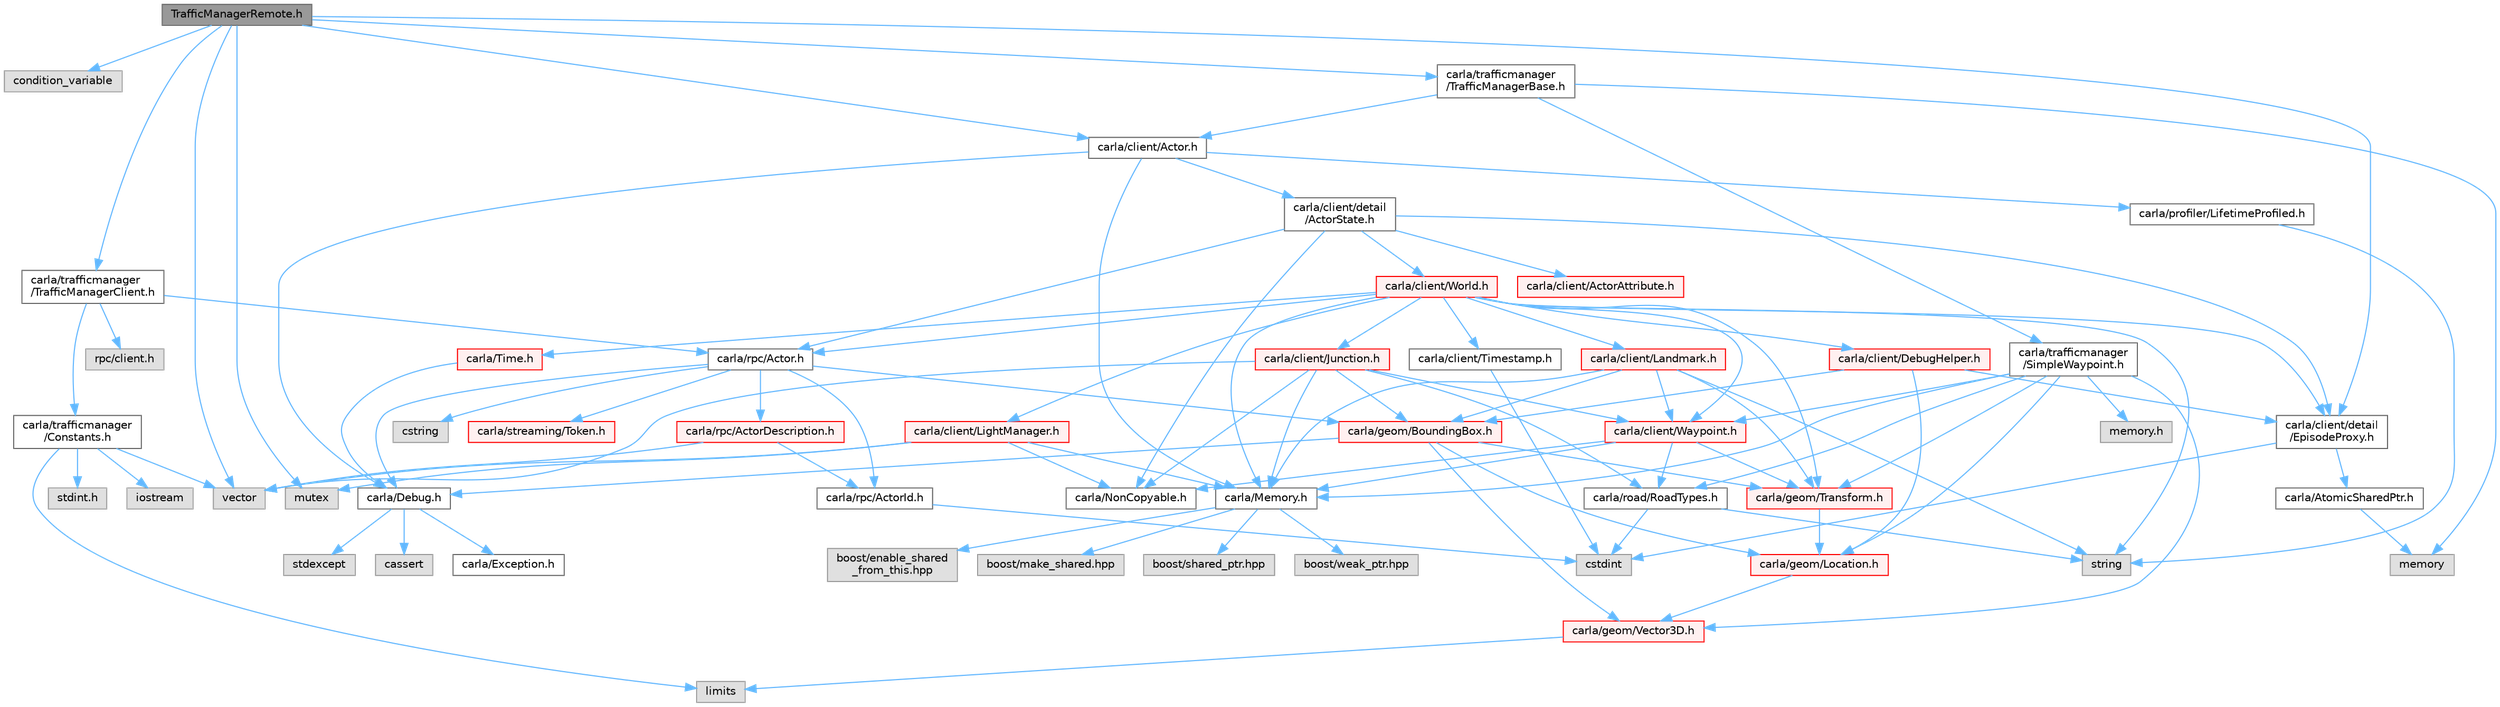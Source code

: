 digraph "TrafficManagerRemote.h"
{
 // INTERACTIVE_SVG=YES
 // LATEX_PDF_SIZE
  bgcolor="transparent";
  edge [fontname=Helvetica,fontsize=10,labelfontname=Helvetica,labelfontsize=10];
  node [fontname=Helvetica,fontsize=10,shape=box,height=0.2,width=0.4];
  Node1 [id="Node000001",label="TrafficManagerRemote.h",height=0.2,width=0.4,color="gray40", fillcolor="grey60", style="filled", fontcolor="black",tooltip=" "];
  Node1 -> Node2 [id="edge1_Node000001_Node000002",color="steelblue1",style="solid",tooltip=" "];
  Node2 [id="Node000002",label="condition_variable",height=0.2,width=0.4,color="grey60", fillcolor="#E0E0E0", style="filled",tooltip=" "];
  Node1 -> Node3 [id="edge2_Node000001_Node000003",color="steelblue1",style="solid",tooltip=" "];
  Node3 [id="Node000003",label="mutex",height=0.2,width=0.4,color="grey60", fillcolor="#E0E0E0", style="filled",tooltip=" "];
  Node1 -> Node4 [id="edge3_Node000001_Node000004",color="steelblue1",style="solid",tooltip=" "];
  Node4 [id="Node000004",label="vector",height=0.2,width=0.4,color="grey60", fillcolor="#E0E0E0", style="filled",tooltip=" "];
  Node1 -> Node5 [id="edge4_Node000001_Node000005",color="steelblue1",style="solid",tooltip=" "];
  Node5 [id="Node000005",label="carla/client/Actor.h",height=0.2,width=0.4,color="grey40", fillcolor="white", style="filled",URL="$da/d48/client_2Actor_8h.html",tooltip=" "];
  Node5 -> Node6 [id="edge5_Node000005_Node000006",color="steelblue1",style="solid",tooltip=" "];
  Node6 [id="Node000006",label="carla/Debug.h",height=0.2,width=0.4,color="grey40", fillcolor="white", style="filled",URL="$d4/deb/Debug_8h.html",tooltip=" "];
  Node6 -> Node7 [id="edge6_Node000006_Node000007",color="steelblue1",style="solid",tooltip=" "];
  Node7 [id="Node000007",label="carla/Exception.h",height=0.2,width=0.4,color="grey40", fillcolor="white", style="filled",URL="$d8/d8a/Exception_8h.html",tooltip=" "];
  Node6 -> Node8 [id="edge7_Node000006_Node000008",color="steelblue1",style="solid",tooltip=" "];
  Node8 [id="Node000008",label="stdexcept",height=0.2,width=0.4,color="grey60", fillcolor="#E0E0E0", style="filled",tooltip=" "];
  Node6 -> Node9 [id="edge8_Node000006_Node000009",color="steelblue1",style="solid",tooltip=" "];
  Node9 [id="Node000009",label="cassert",height=0.2,width=0.4,color="grey60", fillcolor="#E0E0E0", style="filled",tooltip=" "];
  Node5 -> Node10 [id="edge9_Node000005_Node000010",color="steelblue1",style="solid",tooltip=" "];
  Node10 [id="Node000010",label="carla/Memory.h",height=0.2,width=0.4,color="grey40", fillcolor="white", style="filled",URL="$de/d5c/Memory_8h.html",tooltip=" "];
  Node10 -> Node11 [id="edge10_Node000010_Node000011",color="steelblue1",style="solid",tooltip=" "];
  Node11 [id="Node000011",label="boost/enable_shared\l_from_this.hpp",height=0.2,width=0.4,color="grey60", fillcolor="#E0E0E0", style="filled",tooltip=" "];
  Node10 -> Node12 [id="edge11_Node000010_Node000012",color="steelblue1",style="solid",tooltip=" "];
  Node12 [id="Node000012",label="boost/make_shared.hpp",height=0.2,width=0.4,color="grey60", fillcolor="#E0E0E0", style="filled",tooltip=" "];
  Node10 -> Node13 [id="edge12_Node000010_Node000013",color="steelblue1",style="solid",tooltip=" "];
  Node13 [id="Node000013",label="boost/shared_ptr.hpp",height=0.2,width=0.4,color="grey60", fillcolor="#E0E0E0", style="filled",tooltip=" "];
  Node10 -> Node14 [id="edge13_Node000010_Node000014",color="steelblue1",style="solid",tooltip=" "];
  Node14 [id="Node000014",label="boost/weak_ptr.hpp",height=0.2,width=0.4,color="grey60", fillcolor="#E0E0E0", style="filled",tooltip=" "];
  Node5 -> Node15 [id="edge14_Node000005_Node000015",color="steelblue1",style="solid",tooltip=" "];
  Node15 [id="Node000015",label="carla/client/detail\l/ActorState.h",height=0.2,width=0.4,color="grey40", fillcolor="white", style="filled",URL="$d4/d22/client_2detail_2ActorState_8h.html",tooltip=" "];
  Node15 -> Node16 [id="edge15_Node000015_Node000016",color="steelblue1",style="solid",tooltip=" "];
  Node16 [id="Node000016",label="carla/NonCopyable.h",height=0.2,width=0.4,color="grey40", fillcolor="white", style="filled",URL="$d4/dd8/LibCarla_2source_2carla_2NonCopyable_8h.html",tooltip=" "];
  Node15 -> Node17 [id="edge16_Node000015_Node000017",color="steelblue1",style="solid",tooltip=" "];
  Node17 [id="Node000017",label="carla/client/World.h",height=0.2,width=0.4,color="red", fillcolor="#FFF0F0", style="filled",URL="$dd/d5b/World_8h.html",tooltip=" "];
  Node17 -> Node10 [id="edge17_Node000017_Node000010",color="steelblue1",style="solid",tooltip=" "];
  Node17 -> Node18 [id="edge18_Node000017_Node000018",color="steelblue1",style="solid",tooltip=" "];
  Node18 [id="Node000018",label="carla/Time.h",height=0.2,width=0.4,color="red", fillcolor="#FFF0F0", style="filled",URL="$d2/d33/Time_8h.html",tooltip=" "];
  Node18 -> Node6 [id="edge19_Node000018_Node000006",color="steelblue1",style="solid",tooltip=" "];
  Node17 -> Node21 [id="edge20_Node000017_Node000021",color="steelblue1",style="solid",tooltip=" "];
  Node21 [id="Node000021",label="carla/client/DebugHelper.h",height=0.2,width=0.4,color="red", fillcolor="#FFF0F0", style="filled",URL="$d1/dbe/DebugHelper_8h.html",tooltip=" "];
  Node21 -> Node22 [id="edge21_Node000021_Node000022",color="steelblue1",style="solid",tooltip=" "];
  Node22 [id="Node000022",label="carla/client/detail\l/EpisodeProxy.h",height=0.2,width=0.4,color="grey40", fillcolor="white", style="filled",URL="$dc/dc2/EpisodeProxy_8h.html",tooltip=" "];
  Node22 -> Node23 [id="edge22_Node000022_Node000023",color="steelblue1",style="solid",tooltip=" "];
  Node23 [id="Node000023",label="carla/AtomicSharedPtr.h",height=0.2,width=0.4,color="grey40", fillcolor="white", style="filled",URL="$df/de2/AtomicSharedPtr_8h.html",tooltip=" "];
  Node23 -> Node24 [id="edge23_Node000023_Node000024",color="steelblue1",style="solid",tooltip=" "];
  Node24 [id="Node000024",label="memory",height=0.2,width=0.4,color="grey60", fillcolor="#E0E0E0", style="filled",tooltip=" "];
  Node22 -> Node25 [id="edge24_Node000022_Node000025",color="steelblue1",style="solid",tooltip=" "];
  Node25 [id="Node000025",label="cstdint",height=0.2,width=0.4,color="grey60", fillcolor="#E0E0E0", style="filled",tooltip=" "];
  Node21 -> Node26 [id="edge25_Node000021_Node000026",color="steelblue1",style="solid",tooltip=" "];
  Node26 [id="Node000026",label="carla/geom/BoundingBox.h",height=0.2,width=0.4,color="red", fillcolor="#FFF0F0", style="filled",URL="$d2/dfe/LibCarla_2source_2carla_2geom_2BoundingBox_8h.html",tooltip=" "];
  Node26 -> Node6 [id="edge26_Node000026_Node000006",color="steelblue1",style="solid",tooltip=" "];
  Node26 -> Node36 [id="edge27_Node000026_Node000036",color="steelblue1",style="solid",tooltip=" "];
  Node36 [id="Node000036",label="carla/geom/Transform.h",height=0.2,width=0.4,color="red", fillcolor="#FFF0F0", style="filled",URL="$de/d17/geom_2Transform_8h.html",tooltip=" "];
  Node36 -> Node37 [id="edge28_Node000036_Node000037",color="steelblue1",style="solid",tooltip=" "];
  Node37 [id="Node000037",label="carla/geom/Location.h",height=0.2,width=0.4,color="red", fillcolor="#FFF0F0", style="filled",URL="$d9/d8b/geom_2Location_8h.html",tooltip=" "];
  Node37 -> Node38 [id="edge29_Node000037_Node000038",color="steelblue1",style="solid",tooltip=" "];
  Node38 [id="Node000038",label="carla/geom/Vector3D.h",height=0.2,width=0.4,color="red", fillcolor="#FFF0F0", style="filled",URL="$de/d70/geom_2Vector3D_8h.html",tooltip=" "];
  Node38 -> Node33 [id="edge30_Node000038_Node000033",color="steelblue1",style="solid",tooltip=" "];
  Node33 [id="Node000033",label="limits",height=0.2,width=0.4,color="grey60", fillcolor="#E0E0E0", style="filled",tooltip=" "];
  Node26 -> Node37 [id="edge31_Node000026_Node000037",color="steelblue1",style="solid",tooltip=" "];
  Node26 -> Node38 [id="edge32_Node000026_Node000038",color="steelblue1",style="solid",tooltip=" "];
  Node21 -> Node37 [id="edge33_Node000021_Node000037",color="steelblue1",style="solid",tooltip=" "];
  Node17 -> Node60 [id="edge34_Node000017_Node000060",color="steelblue1",style="solid",tooltip=" "];
  Node60 [id="Node000060",label="carla/client/Landmark.h",height=0.2,width=0.4,color="red", fillcolor="#FFF0F0", style="filled",URL="$db/d18/Landmark_8h.html",tooltip=" "];
  Node60 -> Node10 [id="edge35_Node000060_Node000010",color="steelblue1",style="solid",tooltip=" "];
  Node60 -> Node61 [id="edge36_Node000060_Node000061",color="steelblue1",style="solid",tooltip=" "];
  Node61 [id="Node000061",label="carla/client/Waypoint.h",height=0.2,width=0.4,color="red", fillcolor="#FFF0F0", style="filled",URL="$d0/d47/client_2Waypoint_8h.html",tooltip=" "];
  Node61 -> Node10 [id="edge37_Node000061_Node000010",color="steelblue1",style="solid",tooltip=" "];
  Node61 -> Node16 [id="edge38_Node000061_Node000016",color="steelblue1",style="solid",tooltip=" "];
  Node61 -> Node36 [id="edge39_Node000061_Node000036",color="steelblue1",style="solid",tooltip=" "];
  Node61 -> Node70 [id="edge40_Node000061_Node000070",color="steelblue1",style="solid",tooltip=" "];
  Node70 [id="Node000070",label="carla/road/RoadTypes.h",height=0.2,width=0.4,color="grey40", fillcolor="white", style="filled",URL="$d6/dbb/RoadTypes_8h.html",tooltip=" "];
  Node70 -> Node25 [id="edge41_Node000070_Node000025",color="steelblue1",style="solid",tooltip=" "];
  Node70 -> Node63 [id="edge42_Node000070_Node000063",color="steelblue1",style="solid",tooltip=" "];
  Node63 [id="Node000063",label="string",height=0.2,width=0.4,color="grey60", fillcolor="#E0E0E0", style="filled",tooltip=" "];
  Node60 -> Node36 [id="edge43_Node000060_Node000036",color="steelblue1",style="solid",tooltip=" "];
  Node60 -> Node26 [id="edge44_Node000060_Node000026",color="steelblue1",style="solid",tooltip=" "];
  Node60 -> Node63 [id="edge45_Node000060_Node000063",color="steelblue1",style="solid",tooltip=" "];
  Node17 -> Node61 [id="edge46_Node000017_Node000061",color="steelblue1",style="solid",tooltip=" "];
  Node17 -> Node87 [id="edge47_Node000017_Node000087",color="steelblue1",style="solid",tooltip=" "];
  Node87 [id="Node000087",label="carla/client/Junction.h",height=0.2,width=0.4,color="red", fillcolor="#FFF0F0", style="filled",URL="$dd/d55/client_2Junction_8h.html",tooltip=" "];
  Node87 -> Node10 [id="edge48_Node000087_Node000010",color="steelblue1",style="solid",tooltip=" "];
  Node87 -> Node16 [id="edge49_Node000087_Node000016",color="steelblue1",style="solid",tooltip=" "];
  Node87 -> Node70 [id="edge50_Node000087_Node000070",color="steelblue1",style="solid",tooltip=" "];
  Node87 -> Node26 [id="edge51_Node000087_Node000026",color="steelblue1",style="solid",tooltip=" "];
  Node87 -> Node61 [id="edge52_Node000087_Node000061",color="steelblue1",style="solid",tooltip=" "];
  Node87 -> Node4 [id="edge53_Node000087_Node000004",color="steelblue1",style="solid",tooltip=" "];
  Node17 -> Node91 [id="edge54_Node000017_Node000091",color="steelblue1",style="solid",tooltip=" "];
  Node91 [id="Node000091",label="carla/client/LightManager.h",height=0.2,width=0.4,color="red", fillcolor="#FFF0F0", style="filled",URL="$dd/d9a/LightManager_8h.html",tooltip=" "];
  Node91 -> Node3 [id="edge55_Node000091_Node000003",color="steelblue1",style="solid",tooltip=" "];
  Node91 -> Node4 [id="edge56_Node000091_Node000004",color="steelblue1",style="solid",tooltip=" "];
  Node91 -> Node10 [id="edge57_Node000091_Node000010",color="steelblue1",style="solid",tooltip=" "];
  Node91 -> Node16 [id="edge58_Node000091_Node000016",color="steelblue1",style="solid",tooltip=" "];
  Node17 -> Node96 [id="edge59_Node000017_Node000096",color="steelblue1",style="solid",tooltip=" "];
  Node96 [id="Node000096",label="carla/client/Timestamp.h",height=0.2,width=0.4,color="grey40", fillcolor="white", style="filled",URL="$d7/d66/Timestamp_8h.html",tooltip=" "];
  Node96 -> Node25 [id="edge60_Node000096_Node000025",color="steelblue1",style="solid",tooltip=" "];
  Node17 -> Node22 [id="edge61_Node000017_Node000022",color="steelblue1",style="solid",tooltip=" "];
  Node17 -> Node36 [id="edge62_Node000017_Node000036",color="steelblue1",style="solid",tooltip=" "];
  Node17 -> Node126 [id="edge63_Node000017_Node000126",color="steelblue1",style="solid",tooltip=" "];
  Node126 [id="Node000126",label="carla/rpc/Actor.h",height=0.2,width=0.4,color="grey40", fillcolor="white", style="filled",URL="$d8/d73/rpc_2Actor_8h.html",tooltip=" "];
  Node126 -> Node6 [id="edge64_Node000126_Node000006",color="steelblue1",style="solid",tooltip=" "];
  Node126 -> Node26 [id="edge65_Node000126_Node000026",color="steelblue1",style="solid",tooltip=" "];
  Node126 -> Node127 [id="edge66_Node000126_Node000127",color="steelblue1",style="solid",tooltip=" "];
  Node127 [id="Node000127",label="carla/rpc/ActorDescription.h",height=0.2,width=0.4,color="red", fillcolor="#FFF0F0", style="filled",URL="$d9/db9/LibCarla_2source_2carla_2rpc_2ActorDescription_8h.html",tooltip=" "];
  Node127 -> Node99 [id="edge67_Node000127_Node000099",color="steelblue1",style="solid",tooltip=" "];
  Node99 [id="Node000099",label="carla/rpc/ActorId.h",height=0.2,width=0.4,color="grey40", fillcolor="white", style="filled",URL="$d3/d89/ActorId_8h.html",tooltip=" "];
  Node99 -> Node25 [id="edge68_Node000099_Node000025",color="steelblue1",style="solid",tooltip=" "];
  Node127 -> Node4 [id="edge69_Node000127_Node000004",color="steelblue1",style="solid",tooltip=" "];
  Node126 -> Node99 [id="edge70_Node000126_Node000099",color="steelblue1",style="solid",tooltip=" "];
  Node126 -> Node135 [id="edge71_Node000126_Node000135",color="steelblue1",style="solid",tooltip=" "];
  Node135 [id="Node000135",label="carla/streaming/Token.h",height=0.2,width=0.4,color="red", fillcolor="#FFF0F0", style="filled",URL="$dc/d33/Token_8h.html",tooltip=" "];
  Node126 -> Node136 [id="edge72_Node000126_Node000136",color="steelblue1",style="solid",tooltip=" "];
  Node136 [id="Node000136",label="cstring",height=0.2,width=0.4,color="grey60", fillcolor="#E0E0E0", style="filled",tooltip=" "];
  Node17 -> Node63 [id="edge73_Node000017_Node000063",color="steelblue1",style="solid",tooltip=" "];
  Node15 -> Node171 [id="edge74_Node000015_Node000171",color="steelblue1",style="solid",tooltip=" "];
  Node171 [id="Node000171",label="carla/client/ActorAttribute.h",height=0.2,width=0.4,color="red", fillcolor="#FFF0F0", style="filled",URL="$d1/d5d/LibCarla_2source_2carla_2client_2ActorAttribute_8h.html",tooltip=" "];
  Node15 -> Node22 [id="edge75_Node000015_Node000022",color="steelblue1",style="solid",tooltip=" "];
  Node15 -> Node126 [id="edge76_Node000015_Node000126",color="steelblue1",style="solid",tooltip=" "];
  Node5 -> Node173 [id="edge77_Node000005_Node000173",color="steelblue1",style="solid",tooltip=" "];
  Node173 [id="Node000173",label="carla/profiler/LifetimeProfiled.h",height=0.2,width=0.4,color="grey40", fillcolor="white", style="filled",URL="$d9/dc4/LifetimeProfiled_8h.html",tooltip=" "];
  Node173 -> Node63 [id="edge78_Node000173_Node000063",color="steelblue1",style="solid",tooltip=" "];
  Node1 -> Node22 [id="edge79_Node000001_Node000022",color="steelblue1",style="solid",tooltip=" "];
  Node1 -> Node174 [id="edge80_Node000001_Node000174",color="steelblue1",style="solid",tooltip=" "];
  Node174 [id="Node000174",label="carla/trafficmanager\l/TrafficManagerBase.h",height=0.2,width=0.4,color="grey40", fillcolor="white", style="filled",URL="$d0/d55/TrafficManagerBase_8h.html",tooltip=" "];
  Node174 -> Node24 [id="edge81_Node000174_Node000024",color="steelblue1",style="solid",tooltip=" "];
  Node174 -> Node5 [id="edge82_Node000174_Node000005",color="steelblue1",style="solid",tooltip=" "];
  Node174 -> Node175 [id="edge83_Node000174_Node000175",color="steelblue1",style="solid",tooltip=" "];
  Node175 [id="Node000175",label="carla/trafficmanager\l/SimpleWaypoint.h",height=0.2,width=0.4,color="grey40", fillcolor="white", style="filled",URL="$d7/dd3/SimpleWaypoint_8h.html",tooltip=" "];
  Node175 -> Node176 [id="edge84_Node000175_Node000176",color="steelblue1",style="solid",tooltip=" "];
  Node176 [id="Node000176",label="memory.h",height=0.2,width=0.4,color="grey60", fillcolor="#E0E0E0", style="filled",tooltip=" "];
  Node175 -> Node61 [id="edge85_Node000175_Node000061",color="steelblue1",style="solid",tooltip=" "];
  Node175 -> Node37 [id="edge86_Node000175_Node000037",color="steelblue1",style="solid",tooltip=" "];
  Node175 -> Node36 [id="edge87_Node000175_Node000036",color="steelblue1",style="solid",tooltip=" "];
  Node175 -> Node38 [id="edge88_Node000175_Node000038",color="steelblue1",style="solid",tooltip=" "];
  Node175 -> Node10 [id="edge89_Node000175_Node000010",color="steelblue1",style="solid",tooltip=" "];
  Node175 -> Node70 [id="edge90_Node000175_Node000070",color="steelblue1",style="solid",tooltip=" "];
  Node1 -> Node177 [id="edge91_Node000001_Node000177",color="steelblue1",style="solid",tooltip=" "];
  Node177 [id="Node000177",label="carla/trafficmanager\l/TrafficManagerClient.h",height=0.2,width=0.4,color="grey40", fillcolor="white", style="filled",URL="$d9/d60/TrafficManagerClient_8h.html",tooltip=" "];
  Node177 -> Node178 [id="edge92_Node000177_Node000178",color="steelblue1",style="solid",tooltip=" "];
  Node178 [id="Node000178",label="carla/trafficmanager\l/Constants.h",height=0.2,width=0.4,color="grey40", fillcolor="white", style="filled",URL="$d1/d45/Constants_8h.html",tooltip=" "];
  Node178 -> Node33 [id="edge93_Node000178_Node000033",color="steelblue1",style="solid",tooltip=" "];
  Node178 -> Node179 [id="edge94_Node000178_Node000179",color="steelblue1",style="solid",tooltip=" "];
  Node179 [id="Node000179",label="stdint.h",height=0.2,width=0.4,color="grey60", fillcolor="#E0E0E0", style="filled",tooltip=" "];
  Node178 -> Node31 [id="edge95_Node000178_Node000031",color="steelblue1",style="solid",tooltip=" "];
  Node31 [id="Node000031",label="iostream",height=0.2,width=0.4,color="grey60", fillcolor="#E0E0E0", style="filled",tooltip=" "];
  Node178 -> Node4 [id="edge96_Node000178_Node000004",color="steelblue1",style="solid",tooltip=" "];
  Node177 -> Node126 [id="edge97_Node000177_Node000126",color="steelblue1",style="solid",tooltip=" "];
  Node177 -> Node180 [id="edge98_Node000177_Node000180",color="steelblue1",style="solid",tooltip=" "];
  Node180 [id="Node000180",label="rpc/client.h",height=0.2,width=0.4,color="grey60", fillcolor="#E0E0E0", style="filled",tooltip=" "];
}
